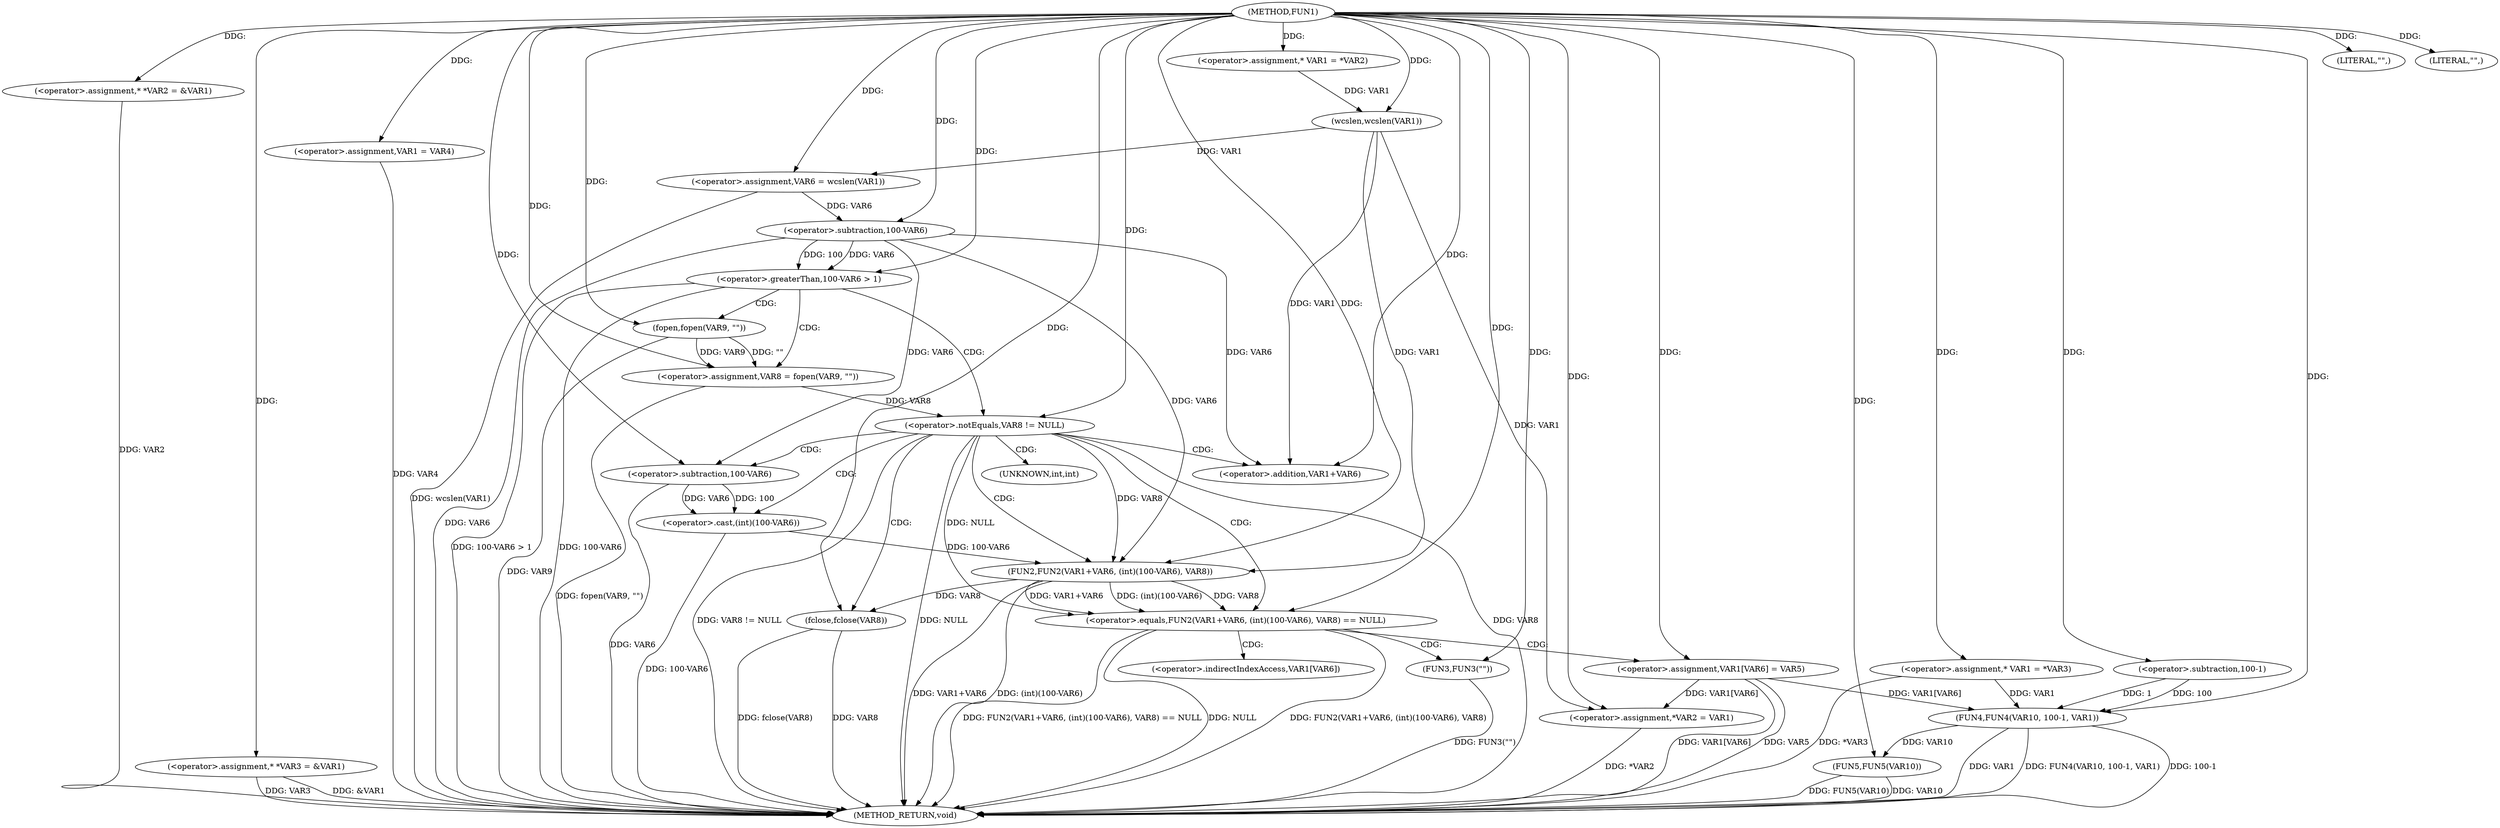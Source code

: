 digraph FUN1 {  
"1000100" [label = "(METHOD,FUN1)" ]
"1000190" [label = "(METHOD_RETURN,void)" ]
"1000104" [label = "(<operator>.assignment,* *VAR2 = &VAR1)" ]
"1000109" [label = "(<operator>.assignment,* *VAR3 = &VAR1)" ]
"1000113" [label = "(LITERAL,\"\",)" ]
"1000114" [label = "(<operator>.assignment,VAR1 = VAR4)" ]
"1000119" [label = "(<operator>.assignment,* VAR1 = *VAR2)" ]
"1000125" [label = "(<operator>.assignment,VAR6 = wcslen(VAR1))" ]
"1000127" [label = "(wcslen,wcslen(VAR1))" ]
"1000131" [label = "(<operator>.greaterThan,100-VAR6 > 1)" ]
"1000132" [label = "(<operator>.subtraction,100-VAR6)" ]
"1000137" [label = "(<operator>.assignment,VAR8 = fopen(VAR9, \"\"))" ]
"1000139" [label = "(fopen,fopen(VAR9, \"\"))" ]
"1000143" [label = "(<operator>.notEquals,VAR8 != NULL)" ]
"1000148" [label = "(<operator>.equals,FUN2(VAR1+VAR6, (int)(100-VAR6), VAR8) == NULL)" ]
"1000149" [label = "(FUN2,FUN2(VAR1+VAR6, (int)(100-VAR6), VAR8))" ]
"1000150" [label = "(<operator>.addition,VAR1+VAR6)" ]
"1000153" [label = "(<operator>.cast,(int)(100-VAR6))" ]
"1000155" [label = "(<operator>.subtraction,100-VAR6)" ]
"1000161" [label = "(FUN3,FUN3(\"\"))" ]
"1000163" [label = "(<operator>.assignment,VAR1[VAR6] = VAR5)" ]
"1000168" [label = "(fclose,fclose(VAR8))" ]
"1000170" [label = "(<operator>.assignment,*VAR2 = VAR1)" ]
"1000176" [label = "(<operator>.assignment,* VAR1 = *VAR3)" ]
"1000181" [label = "(LITERAL,\"\",)" ]
"1000182" [label = "(FUN4,FUN4(VAR10, 100-1, VAR1))" ]
"1000184" [label = "(<operator>.subtraction,100-1)" ]
"1000188" [label = "(FUN5,FUN5(VAR10))" ]
"1000154" [label = "(UNKNOWN,int,int)" ]
"1000164" [label = "(<operator>.indirectIndexAccess,VAR1[VAR6])" ]
  "1000182" -> "1000190"  [ label = "DDG: VAR1"] 
  "1000168" -> "1000190"  [ label = "DDG: VAR8"] 
  "1000155" -> "1000190"  [ label = "DDG: VAR6"] 
  "1000104" -> "1000190"  [ label = "DDG: VAR2"] 
  "1000109" -> "1000190"  [ label = "DDG: VAR3"] 
  "1000131" -> "1000190"  [ label = "DDG: 100-VAR6 > 1"] 
  "1000182" -> "1000190"  [ label = "DDG: FUN4(VAR10, 100-1, VAR1)"] 
  "1000148" -> "1000190"  [ label = "DDG: NULL"] 
  "1000188" -> "1000190"  [ label = "DDG: FUN5(VAR10)"] 
  "1000176" -> "1000190"  [ label = "DDG: *VAR3"] 
  "1000168" -> "1000190"  [ label = "DDG: fclose(VAR8)"] 
  "1000163" -> "1000190"  [ label = "DDG: VAR1[VAR6]"] 
  "1000188" -> "1000190"  [ label = "DDG: VAR10"] 
  "1000131" -> "1000190"  [ label = "DDG: 100-VAR6"] 
  "1000137" -> "1000190"  [ label = "DDG: fopen(VAR9, \"\")"] 
  "1000139" -> "1000190"  [ label = "DDG: VAR9"] 
  "1000182" -> "1000190"  [ label = "DDG: 100-1"] 
  "1000153" -> "1000190"  [ label = "DDG: 100-VAR6"] 
  "1000143" -> "1000190"  [ label = "DDG: VAR8"] 
  "1000163" -> "1000190"  [ label = "DDG: VAR5"] 
  "1000132" -> "1000190"  [ label = "DDG: VAR6"] 
  "1000148" -> "1000190"  [ label = "DDG: FUN2(VAR1+VAR6, (int)(100-VAR6), VAR8)"] 
  "1000148" -> "1000190"  [ label = "DDG: FUN2(VAR1+VAR6, (int)(100-VAR6), VAR8) == NULL"] 
  "1000125" -> "1000190"  [ label = "DDG: wcslen(VAR1)"] 
  "1000149" -> "1000190"  [ label = "DDG: (int)(100-VAR6)"] 
  "1000143" -> "1000190"  [ label = "DDG: VAR8 != NULL"] 
  "1000143" -> "1000190"  [ label = "DDG: NULL"] 
  "1000170" -> "1000190"  [ label = "DDG: *VAR2"] 
  "1000149" -> "1000190"  [ label = "DDG: VAR1+VAR6"] 
  "1000114" -> "1000190"  [ label = "DDG: VAR4"] 
  "1000109" -> "1000190"  [ label = "DDG: &VAR1"] 
  "1000161" -> "1000190"  [ label = "DDG: FUN3(\"\")"] 
  "1000100" -> "1000104"  [ label = "DDG: "] 
  "1000100" -> "1000109"  [ label = "DDG: "] 
  "1000100" -> "1000113"  [ label = "DDG: "] 
  "1000100" -> "1000114"  [ label = "DDG: "] 
  "1000100" -> "1000119"  [ label = "DDG: "] 
  "1000127" -> "1000125"  [ label = "DDG: VAR1"] 
  "1000100" -> "1000125"  [ label = "DDG: "] 
  "1000119" -> "1000127"  [ label = "DDG: VAR1"] 
  "1000100" -> "1000127"  [ label = "DDG: "] 
  "1000132" -> "1000131"  [ label = "DDG: 100"] 
  "1000132" -> "1000131"  [ label = "DDG: VAR6"] 
  "1000100" -> "1000132"  [ label = "DDG: "] 
  "1000125" -> "1000132"  [ label = "DDG: VAR6"] 
  "1000100" -> "1000131"  [ label = "DDG: "] 
  "1000139" -> "1000137"  [ label = "DDG: VAR9"] 
  "1000139" -> "1000137"  [ label = "DDG: \"\""] 
  "1000100" -> "1000137"  [ label = "DDG: "] 
  "1000100" -> "1000139"  [ label = "DDG: "] 
  "1000137" -> "1000143"  [ label = "DDG: VAR8"] 
  "1000100" -> "1000143"  [ label = "DDG: "] 
  "1000149" -> "1000148"  [ label = "DDG: VAR1+VAR6"] 
  "1000149" -> "1000148"  [ label = "DDG: (int)(100-VAR6)"] 
  "1000149" -> "1000148"  [ label = "DDG: VAR8"] 
  "1000127" -> "1000149"  [ label = "DDG: VAR1"] 
  "1000100" -> "1000149"  [ label = "DDG: "] 
  "1000132" -> "1000149"  [ label = "DDG: VAR6"] 
  "1000127" -> "1000150"  [ label = "DDG: VAR1"] 
  "1000100" -> "1000150"  [ label = "DDG: "] 
  "1000132" -> "1000150"  [ label = "DDG: VAR6"] 
  "1000153" -> "1000149"  [ label = "DDG: 100-VAR6"] 
  "1000155" -> "1000153"  [ label = "DDG: 100"] 
  "1000155" -> "1000153"  [ label = "DDG: VAR6"] 
  "1000100" -> "1000155"  [ label = "DDG: "] 
  "1000132" -> "1000155"  [ label = "DDG: VAR6"] 
  "1000143" -> "1000149"  [ label = "DDG: VAR8"] 
  "1000143" -> "1000148"  [ label = "DDG: NULL"] 
  "1000100" -> "1000148"  [ label = "DDG: "] 
  "1000100" -> "1000161"  [ label = "DDG: "] 
  "1000100" -> "1000163"  [ label = "DDG: "] 
  "1000149" -> "1000168"  [ label = "DDG: VAR8"] 
  "1000100" -> "1000168"  [ label = "DDG: "] 
  "1000163" -> "1000170"  [ label = "DDG: VAR1[VAR6]"] 
  "1000127" -> "1000170"  [ label = "DDG: VAR1"] 
  "1000100" -> "1000170"  [ label = "DDG: "] 
  "1000100" -> "1000176"  [ label = "DDG: "] 
  "1000100" -> "1000181"  [ label = "DDG: "] 
  "1000100" -> "1000182"  [ label = "DDG: "] 
  "1000184" -> "1000182"  [ label = "DDG: 100"] 
  "1000184" -> "1000182"  [ label = "DDG: 1"] 
  "1000100" -> "1000184"  [ label = "DDG: "] 
  "1000163" -> "1000182"  [ label = "DDG: VAR1[VAR6]"] 
  "1000176" -> "1000182"  [ label = "DDG: VAR1"] 
  "1000182" -> "1000188"  [ label = "DDG: VAR10"] 
  "1000100" -> "1000188"  [ label = "DDG: "] 
  "1000131" -> "1000143"  [ label = "CDG: "] 
  "1000131" -> "1000137"  [ label = "CDG: "] 
  "1000131" -> "1000139"  [ label = "CDG: "] 
  "1000143" -> "1000168"  [ label = "CDG: "] 
  "1000143" -> "1000153"  [ label = "CDG: "] 
  "1000143" -> "1000155"  [ label = "CDG: "] 
  "1000143" -> "1000154"  [ label = "CDG: "] 
  "1000143" -> "1000150"  [ label = "CDG: "] 
  "1000143" -> "1000148"  [ label = "CDG: "] 
  "1000143" -> "1000149"  [ label = "CDG: "] 
  "1000148" -> "1000163"  [ label = "CDG: "] 
  "1000148" -> "1000164"  [ label = "CDG: "] 
  "1000148" -> "1000161"  [ label = "CDG: "] 
}
